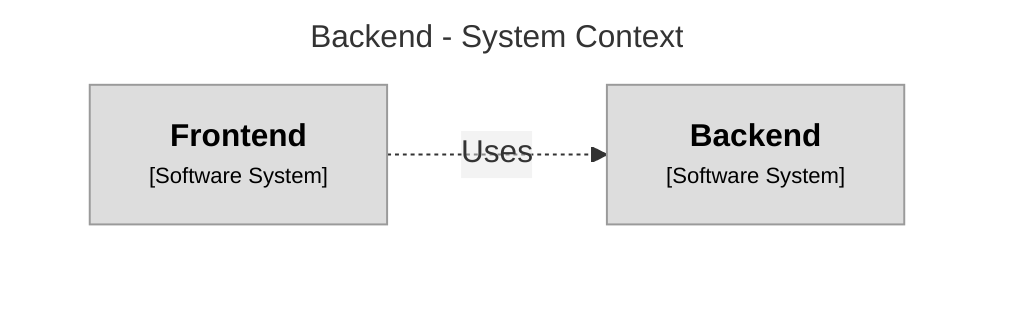 graph TB
  linkStyle default fill:#ffffff

  subgraph diagram ["Backend - System Context"]
    style diagram fill:#ffffff,stroke:#ffffff

    1["<div style='font-weight: bold'>Backend</div><div style='font-size: 70%; margin-top: 0px'>[Software System]</div>"]
    style 1 fill:#dddddd,stroke:#9a9a9a,color:#000000
    7["<div style='font-weight: bold'>Frontend</div><div style='font-size: 70%; margin-top: 0px'>[Software System]</div>"]
    style 7 fill:#dddddd,stroke:#9a9a9a,color:#000000

    7-. "<div>Uses</div><div style='font-size: 70%'></div>" .->1
  end